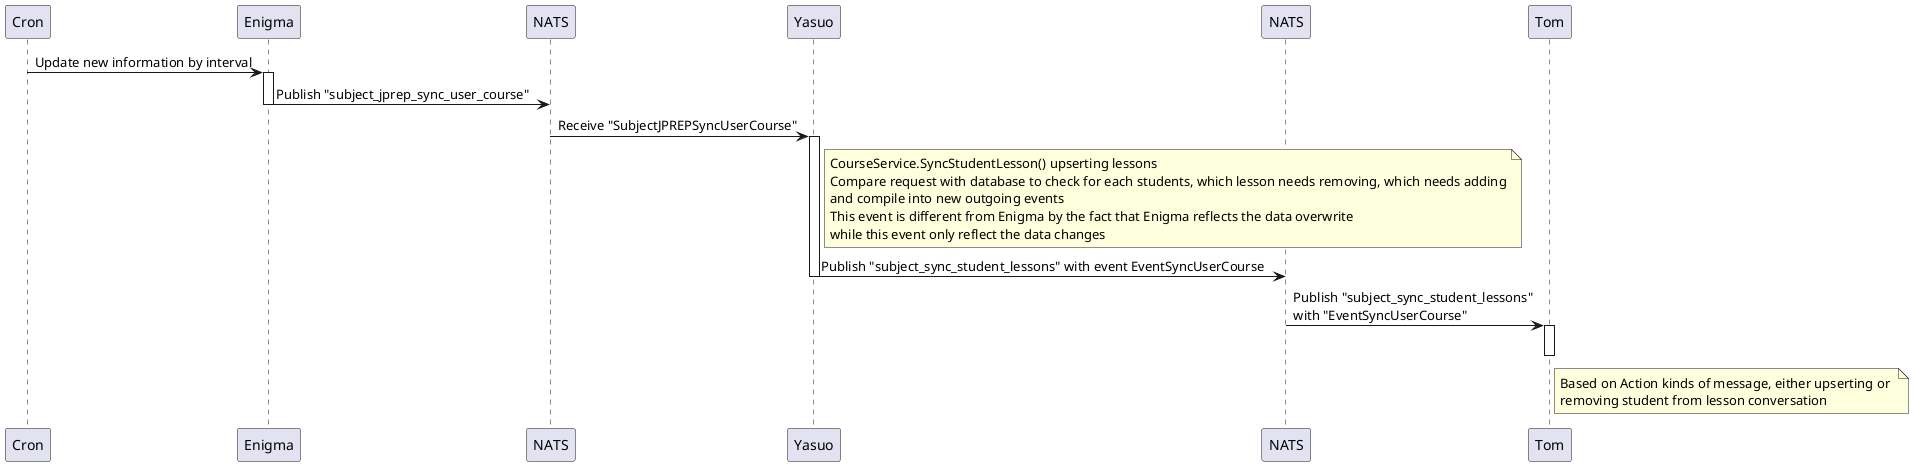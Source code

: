 @startuml communication_simplified
hide circle

' actor User as User order 10
participant Cron as Cron order 10
participant Enigma as Enigma order 20
participant NATS as NATS order 30
participant Yasuo as Yasuo order 40
participant NATS as NATS2 order 50
participant Tom as Tom order 60

Cron -> Enigma: Update new information by interval
activate Enigma
Enigma -> NATS: Publish "subject_jprep_sync_user_course"
deactivate Enigma
NATS -> Yasuo: Receive "SubjectJPREPSyncUserCourse"
activate Yasuo
note right Yasuo
CourseService.SyncStudentLesson() upserting lessons
Compare request with database to check for each students, which lesson needs removing, which needs adding
and compile into new outgoing events 
This event is different from Enigma by the fact that Enigma reflects the data overwrite
while this event only reflect the data changes
end note
Yasuo -> NATS2: Publish "subject_sync_student_lessons" with event EventSyncUserCourse


deactivate Yasuo 
NATS2 -> Tom: \
Publish "subject_sync_student_lessons"\nwith "EventSyncUserCourse" 
activate Tom
note right Tom
Based on Action kinds of message, either upserting or 
removing student from lesson conversation
end note
deactivate Tom
@enduml